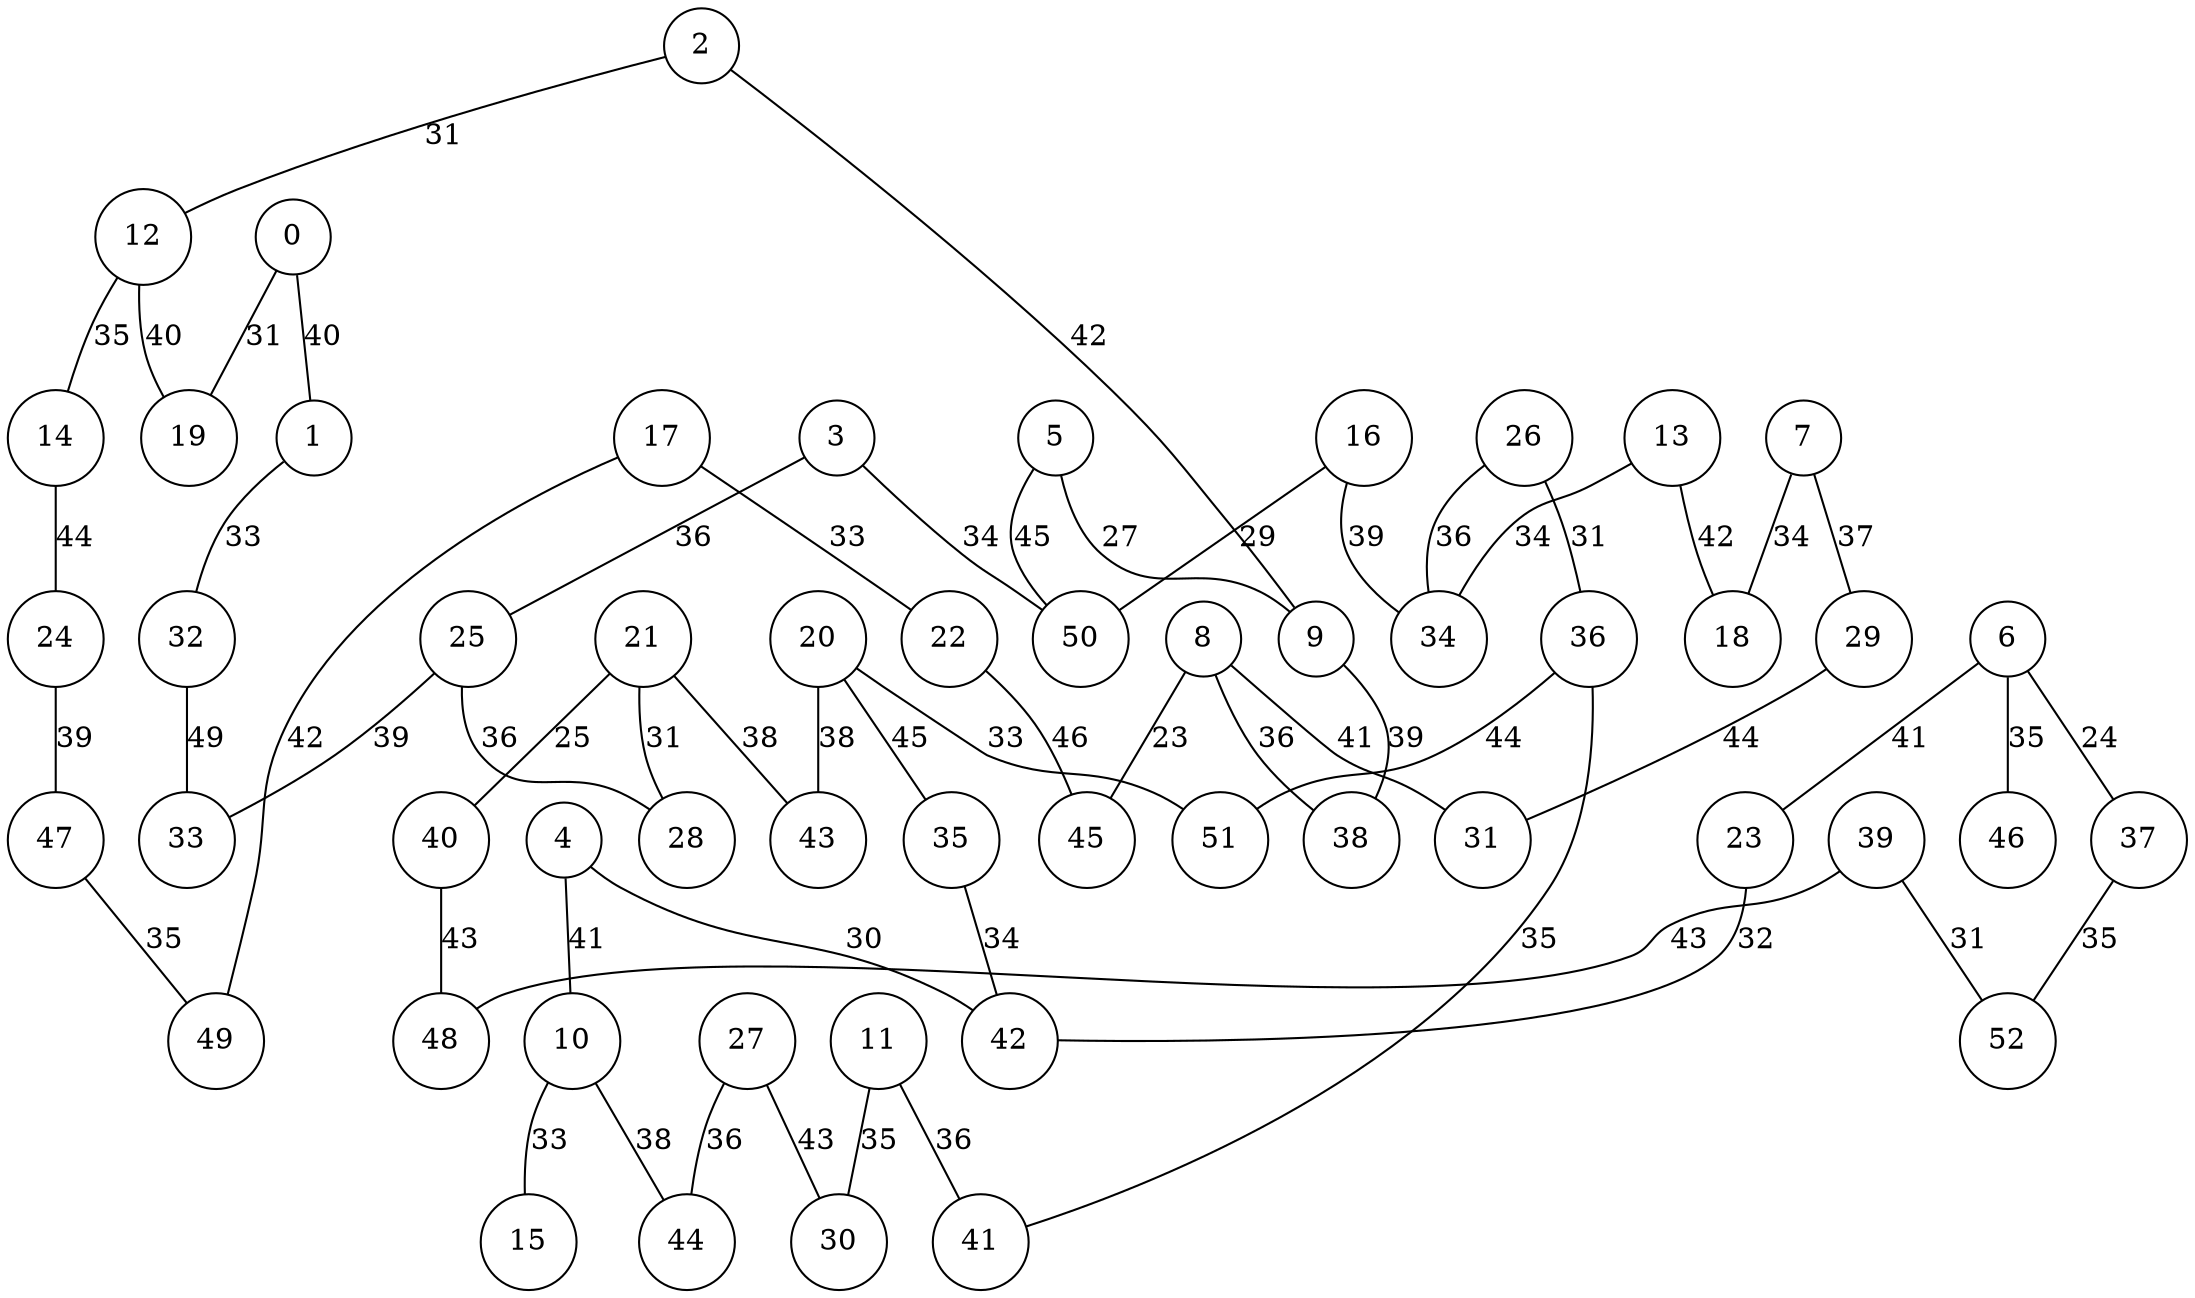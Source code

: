 graph qubit_interaction_graph {
    node [shape=circle];
    0 -- 19 [label=31];
    0 -- 1 [label=40];
    1 -- 32 [label=33];
    2 -- 12 [label=31];
    2 -- 9 [label=42];
    3 -- 25 [label=36];
    3 -- 50 [label=34];
    4 -- 10 [label=41];
    4 -- 42 [label=30];
    5 -- 9 [label=27];
    5 -- 50 [label=45];
    6 -- 23 [label=41];
    6 -- 46 [label=35];
    6 -- 37 [label=24];
    7 -- 29 [label=37];
    7 -- 18 [label=34];
    8 -- 38 [label=36];
    8 -- 45 [label=23];
    8 -- 31 [label=41];
    9 -- 38 [label=39];
    10 -- 15 [label=33];
    10 -- 44 [label=38];
    11 -- 30 [label=35];
    11 -- 41 [label=36];
    12 -- 19 [label=40];
    12 -- 14 [label=35];
    13 -- 18 [label=42];
    13 -- 34 [label=34];
    14 -- 24 [label=44];
    16 -- 34 [label=39];
    16 -- 50 [label=29];
    17 -- 22 [label=33];
    17 -- 49 [label=42];
    20 -- 43 [label=38];
    20 -- 35 [label=45];
    20 -- 51 [label=33];
    21 -- 28 [label=31];
    21 -- 43 [label=38];
    21 -- 40 [label=25];
    22 -- 45 [label=46];
    23 -- 42 [label=32];
    24 -- 47 [label=39];
    25 -- 28 [label=36];
    25 -- 33 [label=39];
    26 -- 34 [label=36];
    26 -- 36 [label=31];
    27 -- 44 [label=36];
    27 -- 30 [label=43];
    29 -- 31 [label=44];
    32 -- 33 [label=49];
    35 -- 42 [label=34];
    36 -- 41 [label=35];
    36 -- 51 [label=44];
    37 -- 52 [label=35];
    39 -- 52 [label=31];
    39 -- 48 [label=43];
    40 -- 48 [label=43];
    47 -- 49 [label=35];
}